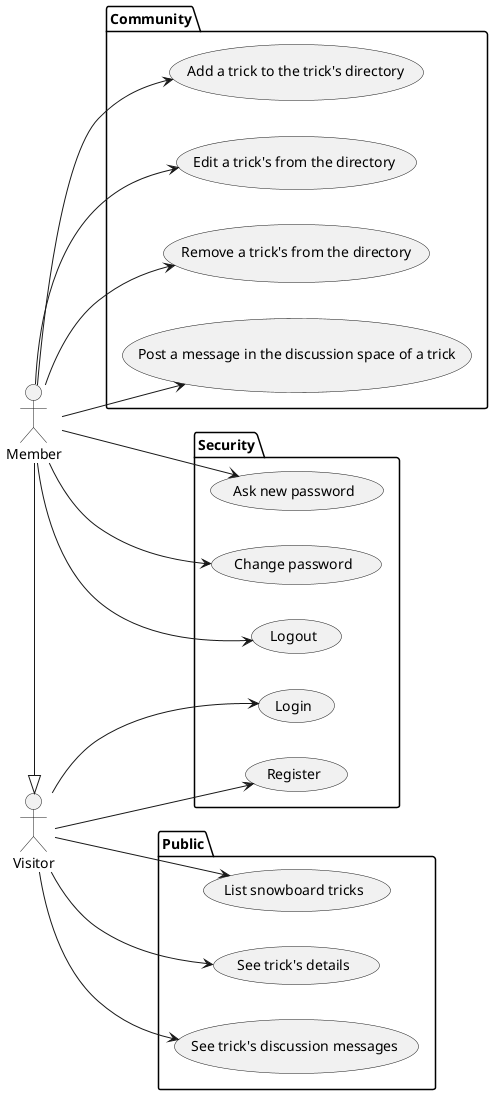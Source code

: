 @startuml
'https://plantuml.com/use-case-diagram
left to right direction

:Visitor:
:Member:

Member -|> Visitor

package Security {
    usecase "Login" as Login
    usecase "Register" as Register
    usecase "Logout" as Logout
    usecase "Ask new password" as AskNewPassword
    usecase "Change password" as ChangePassword
}

package Community {
    usecase "Add a trick to the trick's directory" as FigureCreate
    usecase "Edit a trick's from the directory" as FigureEdit
    usecase "Remove a trick's from the directory" as FigureDelete
    usecase "Post a message in the discussion space of a trick" as FigureMessageCreate
}

package Public {
    usecase "List snowboard tricks" as FiguresIndex
    usecase "See trick's details" as FiguresShow
    usecase "See trick's discussion messages" as FiguresReadMessages
}

Visitor --> FiguresIndex
Visitor --> FiguresShow
Visitor --> FiguresReadMessages
Visitor --> Login
Visitor --> Register

Member --> Logout
Member --> FigureCreate
Member --> FigureEdit
Member --> FigureDelete
Member --> FigureMessageCreate
Member --> AskNewPassword
Member --> ChangePassword

@enduml
